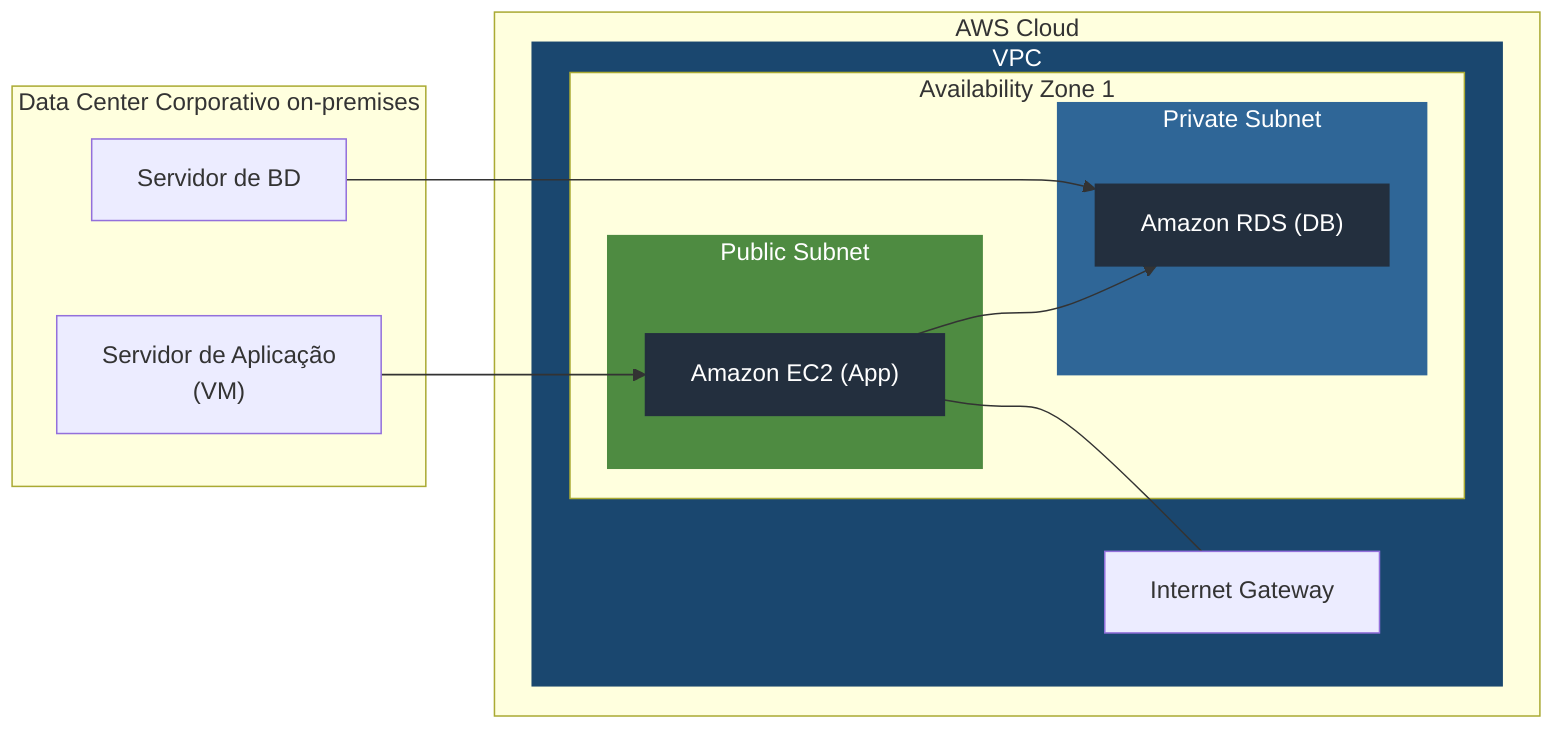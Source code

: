 graph LR
    subgraph "Data Center Corporativo on-premises"
        AppVM["Servidor de Aplicação\n(VM)"]
        DBVM["Servidor de BD"]
    end

    subgraph "AWS Cloud"
        subgraph VPC["VPC"]
            subgraph AZ1["Availability Zone 1"]
                subgraph PubSub["Public Subnet"]
                    EC2["Amazon EC2 (App)"]
                end
                subgraph PrivSub["Private Subnet"]
                    RDS["Amazon RDS (DB)"]
                end
            end
            IGW["Internet Gateway"]
        end
    end

    AppVM --> EC2
    DBVM --> RDS
    EC2 --> RDS
    EC2 --- IGW
    
    classDef aws fill:#232f3e,stroke:#232f3e,color:white
    classDef vpc fill:#1a476f,stroke:#1a476f,color:white
    classDef public fill:#4e8b41,stroke:#4e8b41,color:white
    classDef private fill:#2f6697,stroke:#2f6697,color:white
    
    class VPC vpc
    class EC2,RDS aws
    class PubSub public
    class PrivSub private